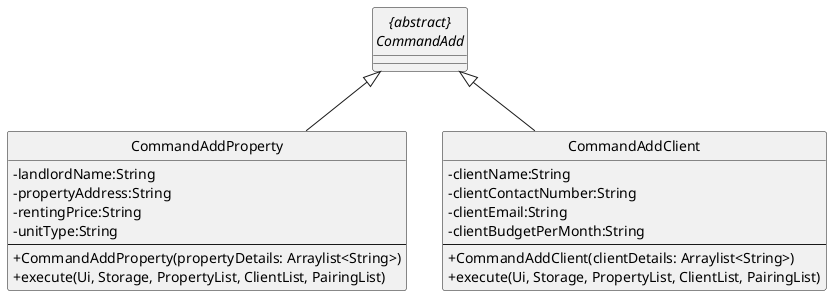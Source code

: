 @startuml

hide circle
abstract class "{abstract}\nCommandAdd" as CommandAdd
class CommandAddProperty
class CommandAddClient

CommandAdd <|-- CommandAddProperty
CommandAdd <|-- CommandAddClient

skinparam classAttributeIconSize 0
class CommandAddProperty {
- landlordName:String
- propertyAddress:String
- rentingPrice:String
- unitType:String
--
+ CommandAddProperty(propertyDetails: Arraylist<String>)
+ execute(Ui, Storage, PropertyList, ClientList, PairingList)
}

skinparam classAttributeIconSize 0
class CommandAddClient {
- clientName:String
- clientContactNumber:String
- clientEmail:String
- clientBudgetPerMonth:String
--
+ CommandAddClient(clientDetails: Arraylist<String>)
+ execute(Ui, Storage, PropertyList, ClientList, PairingList)
}

@enduml